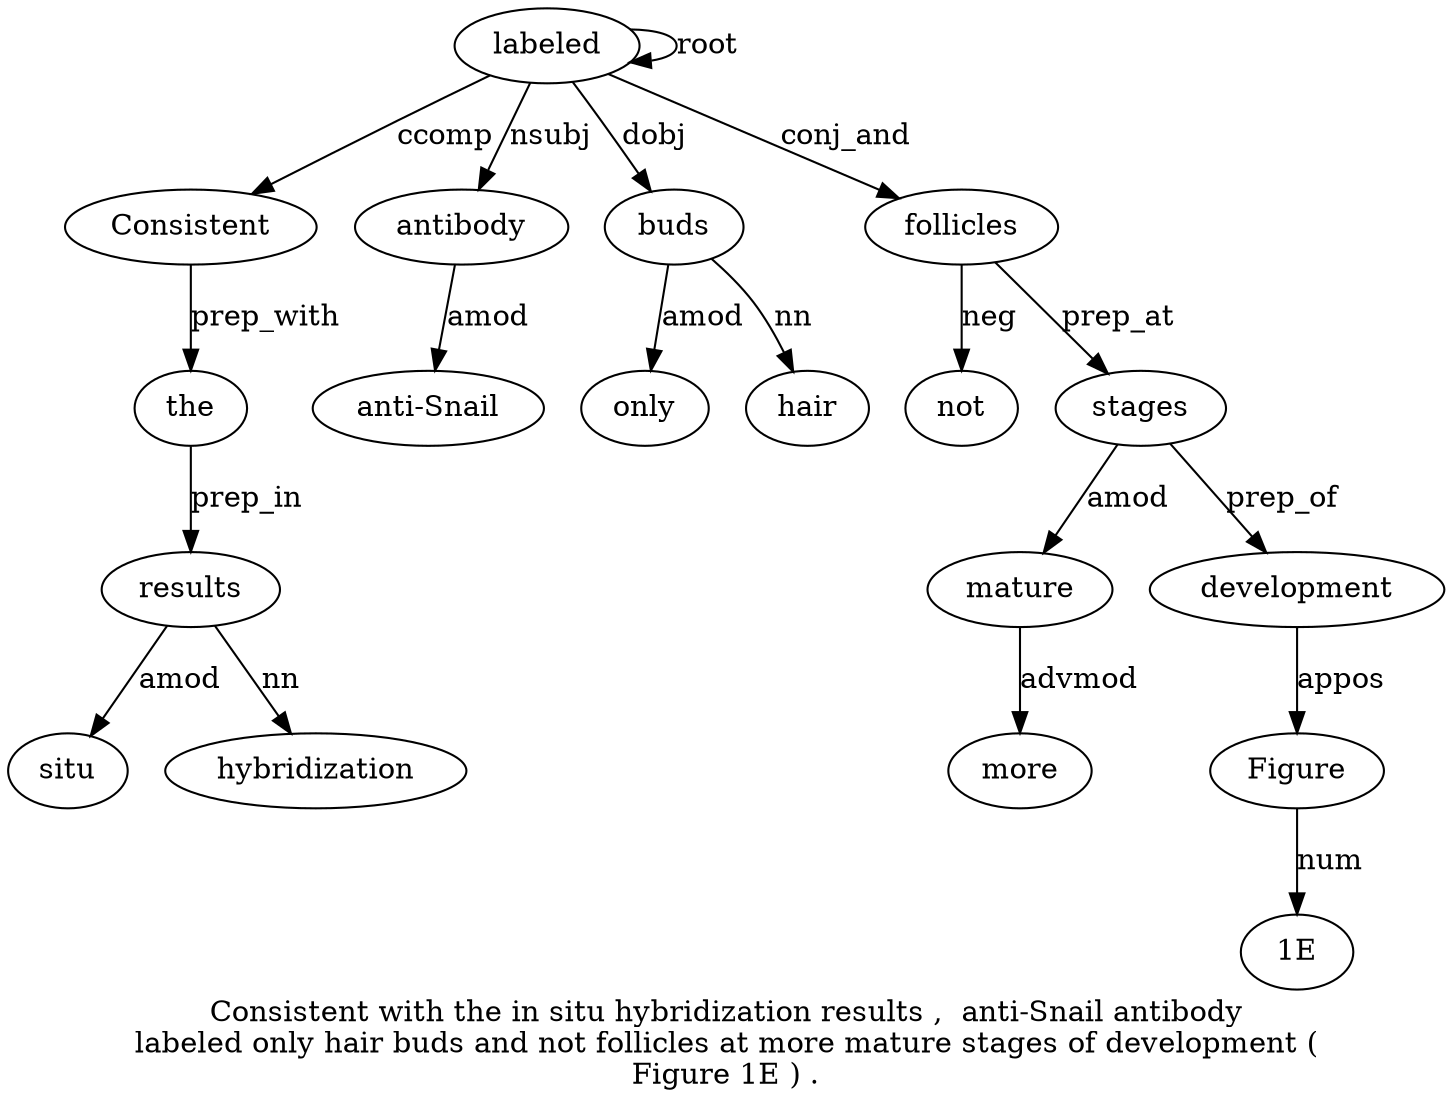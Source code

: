 digraph "Consistent with the in situ hybridization results ,  anti-Snail antibody labeled only hair buds and not follicles at more mature stages of development ( Figure 1E ) ." {
label="Consistent with the in situ hybridization results ,  anti-Snail antibody
labeled only hair buds and not follicles at more mature stages of development (
Figure 1E ) .";
labeled11 [style=filled, fillcolor=white, label=labeled];
Consistent1 [style=filled, fillcolor=white, label=Consistent];
labeled11 -> Consistent1  [label=ccomp];
the3 [style=filled, fillcolor=white, label=the];
Consistent1 -> the3  [label=prep_with];
results7 [style=filled, fillcolor=white, label=results];
situ5 [style=filled, fillcolor=white, label=situ];
results7 -> situ5  [label=amod];
hybridization6 [style=filled, fillcolor=white, label=hybridization];
results7 -> hybridization6  [label=nn];
the3 -> results7  [label=prep_in];
antibody10 [style=filled, fillcolor=white, label=antibody];
"anti-Snail9" [style=filled, fillcolor=white, label="anti-Snail"];
antibody10 -> "anti-Snail9"  [label=amod];
labeled11 -> antibody10  [label=nsubj];
labeled11 -> labeled11  [label=root];
buds14 [style=filled, fillcolor=white, label=buds];
only12 [style=filled, fillcolor=white, label=only];
buds14 -> only12  [label=amod];
hair13 [style=filled, fillcolor=white, label=hair];
buds14 -> hair13  [label=nn];
labeled11 -> buds14  [label=dobj];
follicles17 [style=filled, fillcolor=white, label=follicles];
not16 [style=filled, fillcolor=white, label=not];
follicles17 -> not16  [label=neg];
labeled11 -> follicles17  [label=conj_and];
mature20 [style=filled, fillcolor=white, label=mature];
more19 [style=filled, fillcolor=white, label=more];
mature20 -> more19  [label=advmod];
stages21 [style=filled, fillcolor=white, label=stages];
stages21 -> mature20  [label=amod];
follicles17 -> stages21  [label=prep_at];
development23 [style=filled, fillcolor=white, label=development];
stages21 -> development23  [label=prep_of];
Figure25 [style=filled, fillcolor=white, label=Figure];
development23 -> Figure25  [label=appos];
"1E26" [style=filled, fillcolor=white, label="1E"];
Figure25 -> "1E26"  [label=num];
}
